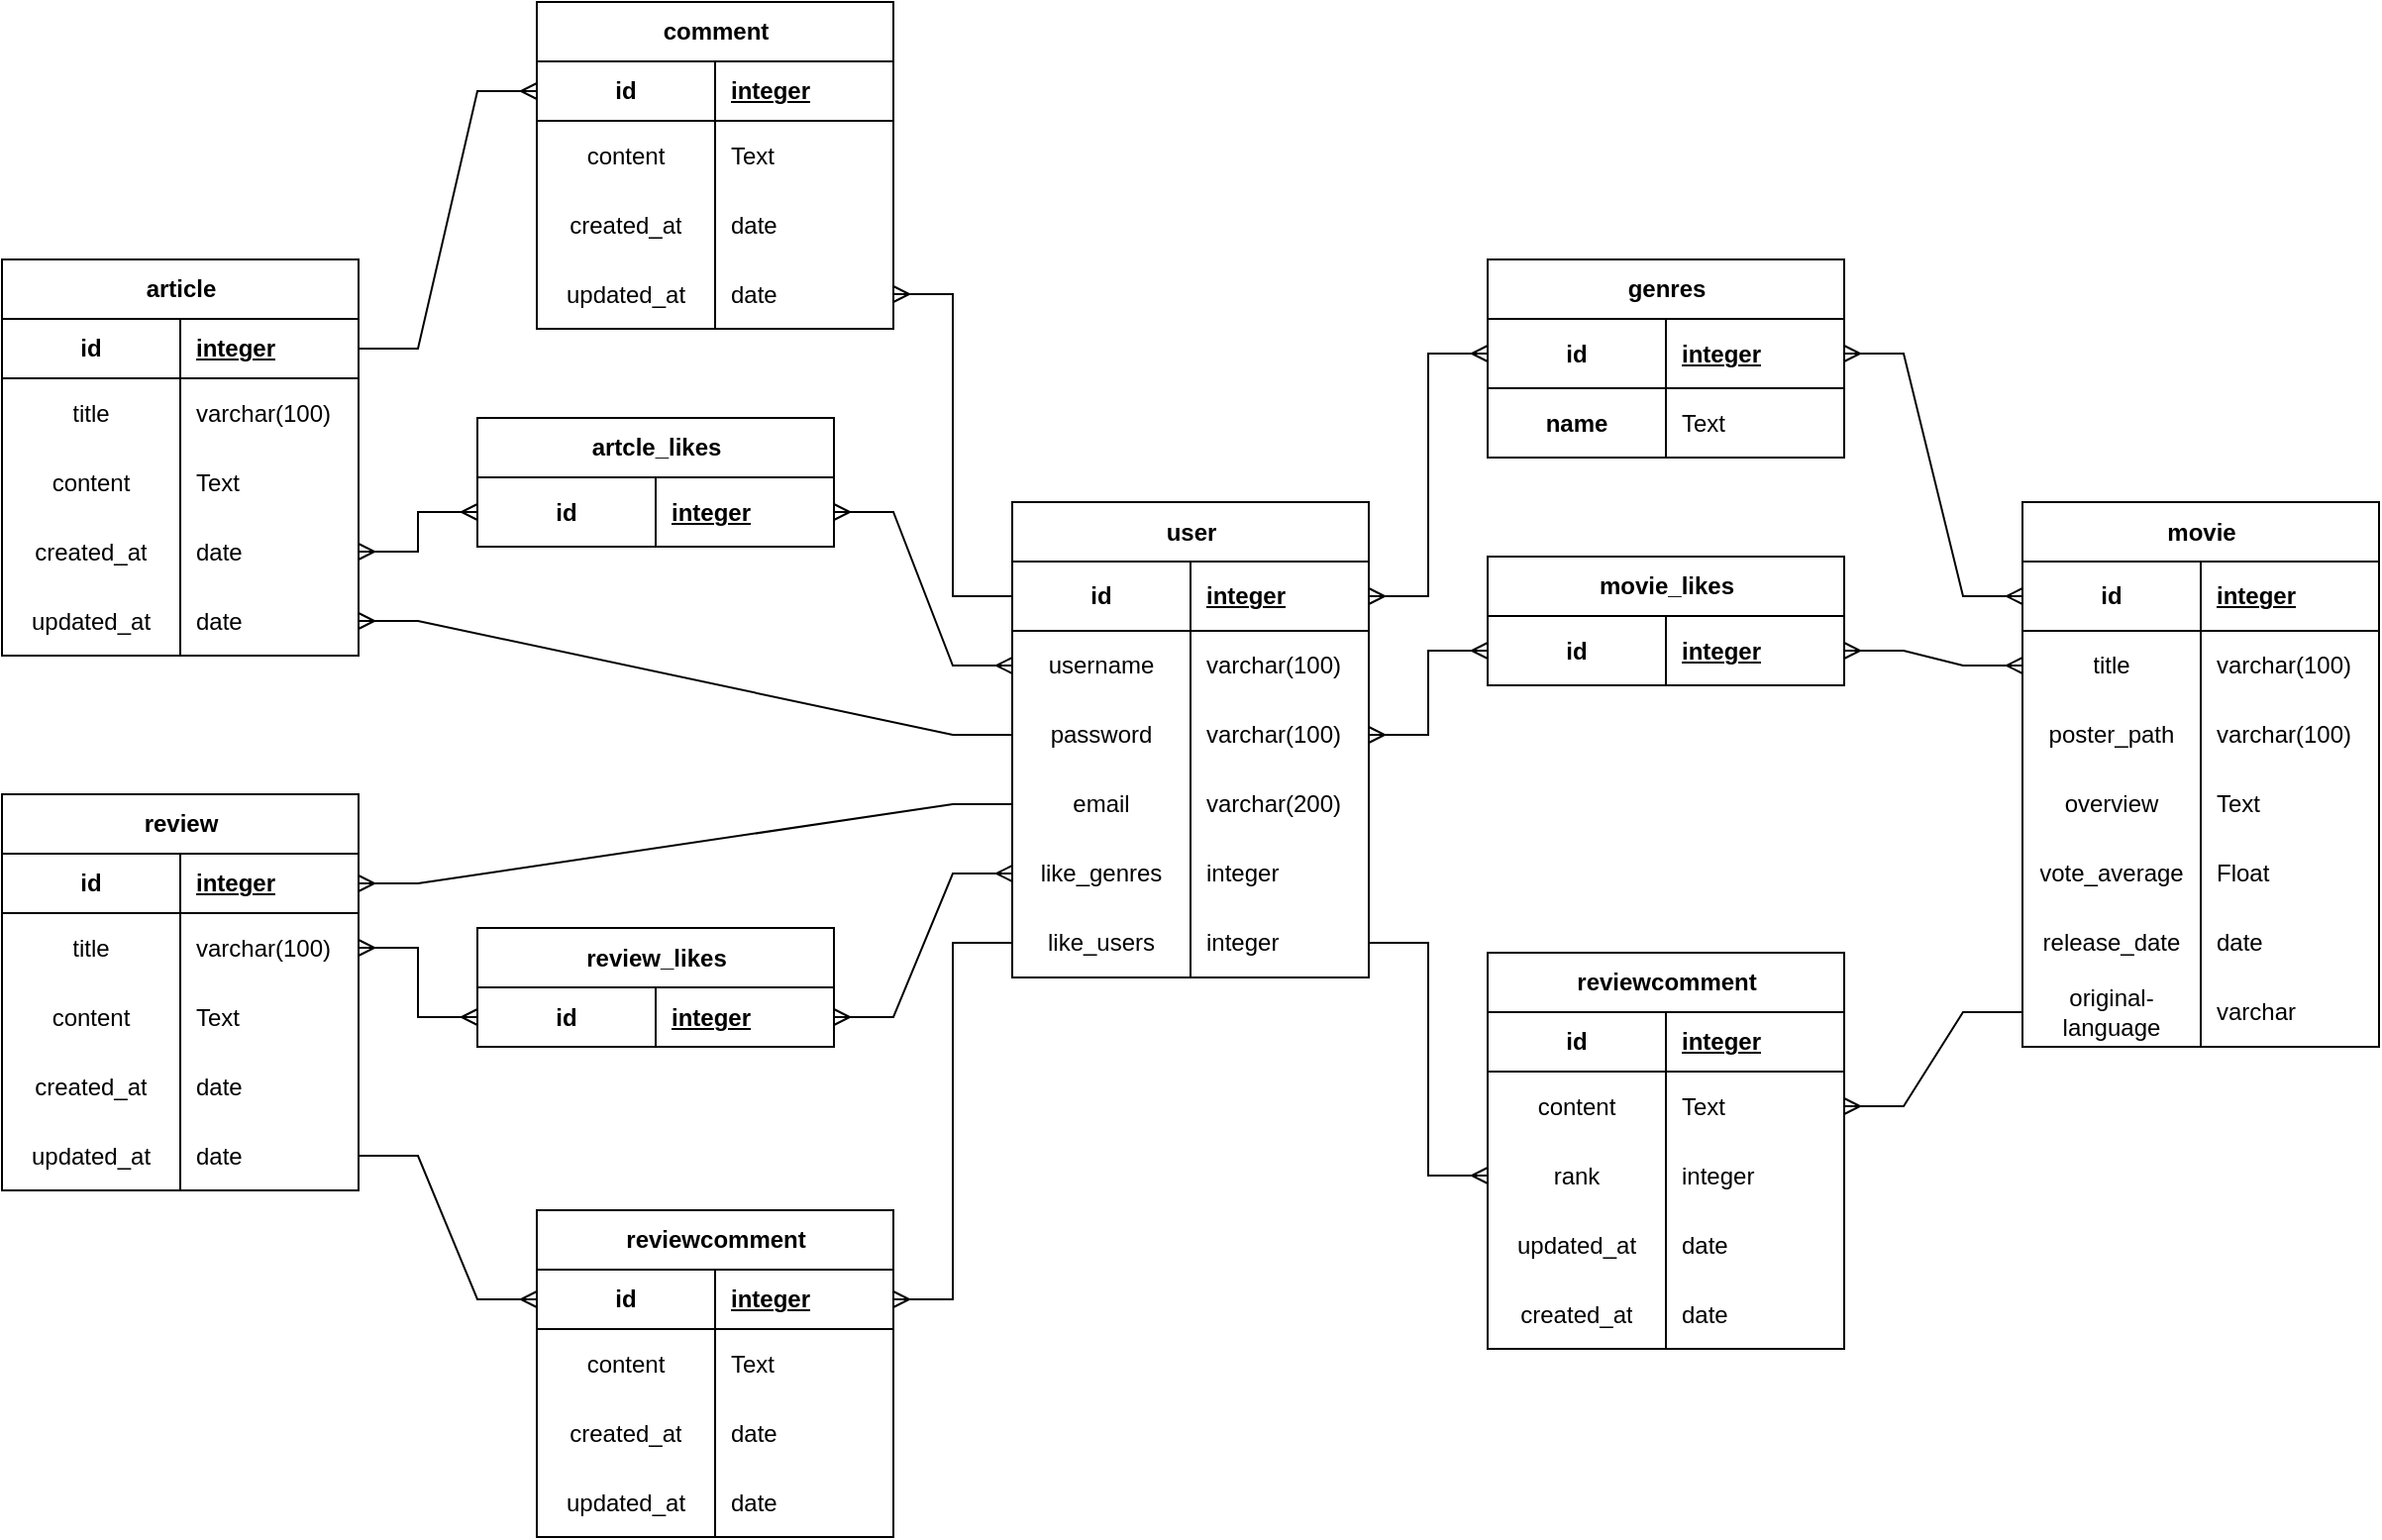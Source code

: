 <mxfile version="21.3.3" type="device">
  <diagram name="페이지-1" id="WFgH7Dkk45nsguFo5uQx">
    <mxGraphModel dx="1434" dy="739" grid="1" gridSize="10" guides="1" tooltips="1" connect="1" arrows="1" fold="1" page="1" pageScale="1" pageWidth="3300" pageHeight="4681" math="0" shadow="0">
      <root>
        <mxCell id="0" />
        <mxCell id="1" parent="0" />
        <mxCell id="_Dswzy-K1TitfVvwvD2--14" value="user" style="shape=table;startSize=30;container=1;collapsible=1;childLayout=tableLayout;fixedRows=1;rowLines=0;fontStyle=1;align=center;resizeLast=1;html=1;" parent="1" vertex="1">
          <mxGeometry x="640" y="332.5" width="180" height="240" as="geometry" />
        </mxCell>
        <mxCell id="_Dswzy-K1TitfVvwvD2--15" value="" style="shape=tableRow;horizontal=0;startSize=0;swimlaneHead=0;swimlaneBody=0;fillColor=none;collapsible=0;dropTarget=0;points=[[0,0.5],[1,0.5]];portConstraint=eastwest;top=0;left=0;right=0;bottom=1;" parent="_Dswzy-K1TitfVvwvD2--14" vertex="1">
          <mxGeometry y="30" width="180" height="35" as="geometry" />
        </mxCell>
        <mxCell id="_Dswzy-K1TitfVvwvD2--16" value="id" style="shape=partialRectangle;connectable=0;fillColor=none;top=0;left=0;bottom=0;right=0;fontStyle=1;overflow=hidden;whiteSpace=wrap;html=1;" parent="_Dswzy-K1TitfVvwvD2--15" vertex="1">
          <mxGeometry width="90" height="35" as="geometry">
            <mxRectangle width="90" height="35" as="alternateBounds" />
          </mxGeometry>
        </mxCell>
        <mxCell id="_Dswzy-K1TitfVvwvD2--17" value="integer" style="shape=partialRectangle;connectable=0;fillColor=none;top=0;left=0;bottom=0;right=0;align=left;spacingLeft=6;fontStyle=5;overflow=hidden;whiteSpace=wrap;html=1;" parent="_Dswzy-K1TitfVvwvD2--15" vertex="1">
          <mxGeometry x="90" width="90" height="35" as="geometry">
            <mxRectangle width="90" height="35" as="alternateBounds" />
          </mxGeometry>
        </mxCell>
        <mxCell id="_Dswzy-K1TitfVvwvD2--18" value="" style="shape=tableRow;horizontal=0;startSize=0;swimlaneHead=0;swimlaneBody=0;fillColor=none;collapsible=0;dropTarget=0;points=[[0,0.5],[1,0.5]];portConstraint=eastwest;top=0;left=0;right=0;bottom=0;" parent="_Dswzy-K1TitfVvwvD2--14" vertex="1">
          <mxGeometry y="65" width="180" height="35" as="geometry" />
        </mxCell>
        <mxCell id="_Dswzy-K1TitfVvwvD2--19" value="username" style="shape=partialRectangle;connectable=0;fillColor=none;top=0;left=0;bottom=0;right=0;editable=1;overflow=hidden;whiteSpace=wrap;html=1;" parent="_Dswzy-K1TitfVvwvD2--18" vertex="1">
          <mxGeometry width="90" height="35" as="geometry">
            <mxRectangle width="90" height="35" as="alternateBounds" />
          </mxGeometry>
        </mxCell>
        <mxCell id="_Dswzy-K1TitfVvwvD2--20" value="varchar(100)" style="shape=partialRectangle;connectable=0;fillColor=none;top=0;left=0;bottom=0;right=0;align=left;spacingLeft=6;overflow=hidden;whiteSpace=wrap;html=1;" parent="_Dswzy-K1TitfVvwvD2--18" vertex="1">
          <mxGeometry x="90" width="90" height="35" as="geometry">
            <mxRectangle width="90" height="35" as="alternateBounds" />
          </mxGeometry>
        </mxCell>
        <mxCell id="_Dswzy-K1TitfVvwvD2--21" value="" style="shape=tableRow;horizontal=0;startSize=0;swimlaneHead=0;swimlaneBody=0;fillColor=none;collapsible=0;dropTarget=0;points=[[0,0.5],[1,0.5]];portConstraint=eastwest;top=0;left=0;right=0;bottom=0;" parent="_Dswzy-K1TitfVvwvD2--14" vertex="1">
          <mxGeometry y="100" width="180" height="35" as="geometry" />
        </mxCell>
        <mxCell id="_Dswzy-K1TitfVvwvD2--22" value="password" style="shape=partialRectangle;connectable=0;fillColor=none;top=0;left=0;bottom=0;right=0;editable=1;overflow=hidden;whiteSpace=wrap;html=1;" parent="_Dswzy-K1TitfVvwvD2--21" vertex="1">
          <mxGeometry width="90" height="35" as="geometry">
            <mxRectangle width="90" height="35" as="alternateBounds" />
          </mxGeometry>
        </mxCell>
        <mxCell id="_Dswzy-K1TitfVvwvD2--23" value="varchar(100)" style="shape=partialRectangle;connectable=0;fillColor=none;top=0;left=0;bottom=0;right=0;align=left;spacingLeft=6;overflow=hidden;whiteSpace=wrap;html=1;" parent="_Dswzy-K1TitfVvwvD2--21" vertex="1">
          <mxGeometry x="90" width="90" height="35" as="geometry">
            <mxRectangle width="90" height="35" as="alternateBounds" />
          </mxGeometry>
        </mxCell>
        <mxCell id="_Dswzy-K1TitfVvwvD2--24" value="" style="shape=tableRow;horizontal=0;startSize=0;swimlaneHead=0;swimlaneBody=0;fillColor=none;collapsible=0;dropTarget=0;points=[[0,0.5],[1,0.5]];portConstraint=eastwest;top=0;left=0;right=0;bottom=0;" parent="_Dswzy-K1TitfVvwvD2--14" vertex="1">
          <mxGeometry y="135" width="180" height="35" as="geometry" />
        </mxCell>
        <mxCell id="_Dswzy-K1TitfVvwvD2--25" value="email" style="shape=partialRectangle;connectable=0;fillColor=none;top=0;left=0;bottom=0;right=0;editable=1;overflow=hidden;whiteSpace=wrap;html=1;" parent="_Dswzy-K1TitfVvwvD2--24" vertex="1">
          <mxGeometry width="90" height="35" as="geometry">
            <mxRectangle width="90" height="35" as="alternateBounds" />
          </mxGeometry>
        </mxCell>
        <mxCell id="_Dswzy-K1TitfVvwvD2--26" value="varchar(200)" style="shape=partialRectangle;connectable=0;fillColor=none;top=0;left=0;bottom=0;right=0;align=left;spacingLeft=6;overflow=hidden;whiteSpace=wrap;html=1;" parent="_Dswzy-K1TitfVvwvD2--24" vertex="1">
          <mxGeometry x="90" width="90" height="35" as="geometry">
            <mxRectangle width="90" height="35" as="alternateBounds" />
          </mxGeometry>
        </mxCell>
        <mxCell id="_Dswzy-K1TitfVvwvD2--31" value="" style="shape=tableRow;horizontal=0;startSize=0;swimlaneHead=0;swimlaneBody=0;fillColor=none;collapsible=0;dropTarget=0;points=[[0,0.5],[1,0.5]];portConstraint=eastwest;top=0;left=0;right=0;bottom=0;" parent="_Dswzy-K1TitfVvwvD2--14" vertex="1">
          <mxGeometry y="170" width="180" height="35" as="geometry" />
        </mxCell>
        <mxCell id="_Dswzy-K1TitfVvwvD2--32" value="like_genres" style="shape=partialRectangle;connectable=0;fillColor=none;top=0;left=0;bottom=0;right=0;editable=1;overflow=hidden;whiteSpace=wrap;html=1;" parent="_Dswzy-K1TitfVvwvD2--31" vertex="1">
          <mxGeometry width="90" height="35" as="geometry">
            <mxRectangle width="90" height="35" as="alternateBounds" />
          </mxGeometry>
        </mxCell>
        <mxCell id="_Dswzy-K1TitfVvwvD2--33" value="integer" style="shape=partialRectangle;connectable=0;fillColor=none;top=0;left=0;bottom=0;right=0;align=left;spacingLeft=6;overflow=hidden;whiteSpace=wrap;html=1;" parent="_Dswzy-K1TitfVvwvD2--31" vertex="1">
          <mxGeometry x="90" width="90" height="35" as="geometry">
            <mxRectangle width="90" height="35" as="alternateBounds" />
          </mxGeometry>
        </mxCell>
        <mxCell id="_Dswzy-K1TitfVvwvD2--168" value="" style="shape=tableRow;horizontal=0;startSize=0;swimlaneHead=0;swimlaneBody=0;fillColor=none;collapsible=0;dropTarget=0;points=[[0,0.5],[1,0.5]];portConstraint=eastwest;top=0;left=0;right=0;bottom=0;" parent="_Dswzy-K1TitfVvwvD2--14" vertex="1">
          <mxGeometry y="205" width="180" height="35" as="geometry" />
        </mxCell>
        <mxCell id="_Dswzy-K1TitfVvwvD2--169" value="like_users" style="shape=partialRectangle;connectable=0;fillColor=none;top=0;left=0;bottom=0;right=0;editable=1;overflow=hidden;whiteSpace=wrap;html=1;" parent="_Dswzy-K1TitfVvwvD2--168" vertex="1">
          <mxGeometry width="90" height="35" as="geometry">
            <mxRectangle width="90" height="35" as="alternateBounds" />
          </mxGeometry>
        </mxCell>
        <mxCell id="_Dswzy-K1TitfVvwvD2--170" value="integer" style="shape=partialRectangle;connectable=0;fillColor=none;top=0;left=0;bottom=0;right=0;align=left;spacingLeft=6;overflow=hidden;whiteSpace=wrap;html=1;" parent="_Dswzy-K1TitfVvwvD2--168" vertex="1">
          <mxGeometry x="90" width="90" height="35" as="geometry">
            <mxRectangle width="90" height="35" as="alternateBounds" />
          </mxGeometry>
        </mxCell>
        <mxCell id="_Dswzy-K1TitfVvwvD2--34" value="movie" style="shape=table;startSize=30;container=1;collapsible=1;childLayout=tableLayout;fixedRows=1;rowLines=0;fontStyle=1;align=center;resizeLast=1;html=1;" parent="1" vertex="1">
          <mxGeometry x="1150" y="332.5" width="180" height="275" as="geometry" />
        </mxCell>
        <mxCell id="_Dswzy-K1TitfVvwvD2--35" value="" style="shape=tableRow;horizontal=0;startSize=0;swimlaneHead=0;swimlaneBody=0;fillColor=none;collapsible=0;dropTarget=0;points=[[0,0.5],[1,0.5]];portConstraint=eastwest;top=0;left=0;right=0;bottom=1;" parent="_Dswzy-K1TitfVvwvD2--34" vertex="1">
          <mxGeometry y="30" width="180" height="35" as="geometry" />
        </mxCell>
        <mxCell id="_Dswzy-K1TitfVvwvD2--36" value="id" style="shape=partialRectangle;connectable=0;fillColor=none;top=0;left=0;bottom=0;right=0;fontStyle=1;overflow=hidden;whiteSpace=wrap;html=1;" parent="_Dswzy-K1TitfVvwvD2--35" vertex="1">
          <mxGeometry width="90" height="35" as="geometry">
            <mxRectangle width="90" height="35" as="alternateBounds" />
          </mxGeometry>
        </mxCell>
        <mxCell id="_Dswzy-K1TitfVvwvD2--37" value="integer" style="shape=partialRectangle;connectable=0;fillColor=none;top=0;left=0;bottom=0;right=0;align=left;spacingLeft=6;fontStyle=5;overflow=hidden;whiteSpace=wrap;html=1;" parent="_Dswzy-K1TitfVvwvD2--35" vertex="1">
          <mxGeometry x="90" width="90" height="35" as="geometry">
            <mxRectangle width="90" height="35" as="alternateBounds" />
          </mxGeometry>
        </mxCell>
        <mxCell id="_Dswzy-K1TitfVvwvD2--38" value="" style="shape=tableRow;horizontal=0;startSize=0;swimlaneHead=0;swimlaneBody=0;fillColor=none;collapsible=0;dropTarget=0;points=[[0,0.5],[1,0.5]];portConstraint=eastwest;top=0;left=0;right=0;bottom=0;" parent="_Dswzy-K1TitfVvwvD2--34" vertex="1">
          <mxGeometry y="65" width="180" height="35" as="geometry" />
        </mxCell>
        <mxCell id="_Dswzy-K1TitfVvwvD2--39" value="title" style="shape=partialRectangle;connectable=0;fillColor=none;top=0;left=0;bottom=0;right=0;editable=1;overflow=hidden;whiteSpace=wrap;html=1;" parent="_Dswzy-K1TitfVvwvD2--38" vertex="1">
          <mxGeometry width="90" height="35" as="geometry">
            <mxRectangle width="90" height="35" as="alternateBounds" />
          </mxGeometry>
        </mxCell>
        <mxCell id="_Dswzy-K1TitfVvwvD2--40" value="varchar(100)" style="shape=partialRectangle;connectable=0;fillColor=none;top=0;left=0;bottom=0;right=0;align=left;spacingLeft=6;overflow=hidden;whiteSpace=wrap;html=1;" parent="_Dswzy-K1TitfVvwvD2--38" vertex="1">
          <mxGeometry x="90" width="90" height="35" as="geometry">
            <mxRectangle width="90" height="35" as="alternateBounds" />
          </mxGeometry>
        </mxCell>
        <mxCell id="_Dswzy-K1TitfVvwvD2--41" value="" style="shape=tableRow;horizontal=0;startSize=0;swimlaneHead=0;swimlaneBody=0;fillColor=none;collapsible=0;dropTarget=0;points=[[0,0.5],[1,0.5]];portConstraint=eastwest;top=0;left=0;right=0;bottom=0;" parent="_Dswzy-K1TitfVvwvD2--34" vertex="1">
          <mxGeometry y="100" width="180" height="35" as="geometry" />
        </mxCell>
        <mxCell id="_Dswzy-K1TitfVvwvD2--42" value="poster_path" style="shape=partialRectangle;connectable=0;fillColor=none;top=0;left=0;bottom=0;right=0;editable=1;overflow=hidden;whiteSpace=wrap;html=1;" parent="_Dswzy-K1TitfVvwvD2--41" vertex="1">
          <mxGeometry width="90" height="35" as="geometry">
            <mxRectangle width="90" height="35" as="alternateBounds" />
          </mxGeometry>
        </mxCell>
        <mxCell id="_Dswzy-K1TitfVvwvD2--43" value="varchar(100)" style="shape=partialRectangle;connectable=0;fillColor=none;top=0;left=0;bottom=0;right=0;align=left;spacingLeft=6;overflow=hidden;whiteSpace=wrap;html=1;" parent="_Dswzy-K1TitfVvwvD2--41" vertex="1">
          <mxGeometry x="90" width="90" height="35" as="geometry">
            <mxRectangle width="90" height="35" as="alternateBounds" />
          </mxGeometry>
        </mxCell>
        <mxCell id="_Dswzy-K1TitfVvwvD2--44" value="" style="shape=tableRow;horizontal=0;startSize=0;swimlaneHead=0;swimlaneBody=0;fillColor=none;collapsible=0;dropTarget=0;points=[[0,0.5],[1,0.5]];portConstraint=eastwest;top=0;left=0;right=0;bottom=0;" parent="_Dswzy-K1TitfVvwvD2--34" vertex="1">
          <mxGeometry y="135" width="180" height="35" as="geometry" />
        </mxCell>
        <mxCell id="_Dswzy-K1TitfVvwvD2--45" value="overview" style="shape=partialRectangle;connectable=0;fillColor=none;top=0;left=0;bottom=0;right=0;editable=1;overflow=hidden;whiteSpace=wrap;html=1;" parent="_Dswzy-K1TitfVvwvD2--44" vertex="1">
          <mxGeometry width="90" height="35" as="geometry">
            <mxRectangle width="90" height="35" as="alternateBounds" />
          </mxGeometry>
        </mxCell>
        <mxCell id="_Dswzy-K1TitfVvwvD2--46" value="Text" style="shape=partialRectangle;connectable=0;fillColor=none;top=0;left=0;bottom=0;right=0;align=left;spacingLeft=6;overflow=hidden;whiteSpace=wrap;html=1;" parent="_Dswzy-K1TitfVvwvD2--44" vertex="1">
          <mxGeometry x="90" width="90" height="35" as="geometry">
            <mxRectangle width="90" height="35" as="alternateBounds" />
          </mxGeometry>
        </mxCell>
        <mxCell id="_Dswzy-K1TitfVvwvD2--47" value="" style="shape=tableRow;horizontal=0;startSize=0;swimlaneHead=0;swimlaneBody=0;fillColor=none;collapsible=0;dropTarget=0;points=[[0,0.5],[1,0.5]];portConstraint=eastwest;top=0;left=0;right=0;bottom=0;" parent="_Dswzy-K1TitfVvwvD2--34" vertex="1">
          <mxGeometry y="170" width="180" height="35" as="geometry" />
        </mxCell>
        <mxCell id="_Dswzy-K1TitfVvwvD2--48" value="vote_average" style="shape=partialRectangle;connectable=0;fillColor=none;top=0;left=0;bottom=0;right=0;editable=1;overflow=hidden;whiteSpace=wrap;html=1;" parent="_Dswzy-K1TitfVvwvD2--47" vertex="1">
          <mxGeometry width="90" height="35" as="geometry">
            <mxRectangle width="90" height="35" as="alternateBounds" />
          </mxGeometry>
        </mxCell>
        <mxCell id="_Dswzy-K1TitfVvwvD2--49" value="Float" style="shape=partialRectangle;connectable=0;fillColor=none;top=0;left=0;bottom=0;right=0;align=left;spacingLeft=6;overflow=hidden;whiteSpace=wrap;html=1;" parent="_Dswzy-K1TitfVvwvD2--47" vertex="1">
          <mxGeometry x="90" width="90" height="35" as="geometry">
            <mxRectangle width="90" height="35" as="alternateBounds" />
          </mxGeometry>
        </mxCell>
        <mxCell id="_Dswzy-K1TitfVvwvD2--50" value="" style="shape=tableRow;horizontal=0;startSize=0;swimlaneHead=0;swimlaneBody=0;fillColor=none;collapsible=0;dropTarget=0;points=[[0,0.5],[1,0.5]];portConstraint=eastwest;top=0;left=0;right=0;bottom=0;" parent="_Dswzy-K1TitfVvwvD2--34" vertex="1">
          <mxGeometry y="205" width="180" height="35" as="geometry" />
        </mxCell>
        <mxCell id="_Dswzy-K1TitfVvwvD2--51" value="release_date" style="shape=partialRectangle;connectable=0;fillColor=none;top=0;left=0;bottom=0;right=0;editable=1;overflow=hidden;whiteSpace=wrap;html=1;" parent="_Dswzy-K1TitfVvwvD2--50" vertex="1">
          <mxGeometry width="90" height="35" as="geometry">
            <mxRectangle width="90" height="35" as="alternateBounds" />
          </mxGeometry>
        </mxCell>
        <mxCell id="_Dswzy-K1TitfVvwvD2--52" value="date" style="shape=partialRectangle;connectable=0;fillColor=none;top=0;left=0;bottom=0;right=0;align=left;spacingLeft=6;overflow=hidden;whiteSpace=wrap;html=1;" parent="_Dswzy-K1TitfVvwvD2--50" vertex="1">
          <mxGeometry x="90" width="90" height="35" as="geometry">
            <mxRectangle width="90" height="35" as="alternateBounds" />
          </mxGeometry>
        </mxCell>
        <mxCell id="_Dswzy-K1TitfVvwvD2--53" value="" style="shape=tableRow;horizontal=0;startSize=0;swimlaneHead=0;swimlaneBody=0;fillColor=none;collapsible=0;dropTarget=0;points=[[0,0.5],[1,0.5]];portConstraint=eastwest;top=0;left=0;right=0;bottom=0;" parent="_Dswzy-K1TitfVvwvD2--34" vertex="1">
          <mxGeometry y="240" width="180" height="35" as="geometry" />
        </mxCell>
        <mxCell id="_Dswzy-K1TitfVvwvD2--54" value="original-&lt;br&gt;language" style="shape=partialRectangle;connectable=0;fillColor=none;top=0;left=0;bottom=0;right=0;editable=1;overflow=hidden;whiteSpace=wrap;html=1;" parent="_Dswzy-K1TitfVvwvD2--53" vertex="1">
          <mxGeometry width="90" height="35" as="geometry">
            <mxRectangle width="90" height="35" as="alternateBounds" />
          </mxGeometry>
        </mxCell>
        <mxCell id="_Dswzy-K1TitfVvwvD2--55" value="varchar" style="shape=partialRectangle;connectable=0;fillColor=none;top=0;left=0;bottom=0;right=0;align=left;spacingLeft=6;overflow=hidden;whiteSpace=wrap;html=1;spacingTop=0;spacing=2;verticalAlign=middle;" parent="_Dswzy-K1TitfVvwvD2--53" vertex="1">
          <mxGeometry x="90" width="90" height="35" as="geometry">
            <mxRectangle width="90" height="35" as="alternateBounds" />
          </mxGeometry>
        </mxCell>
        <mxCell id="_Dswzy-K1TitfVvwvD2--66" value="movie_likes&lt;br&gt;" style="shape=table;startSize=30;container=1;collapsible=1;childLayout=tableLayout;fixedRows=1;rowLines=0;fontStyle=1;align=center;resizeLast=1;html=1;" parent="1" vertex="1">
          <mxGeometry x="880" y="360" width="180" height="65" as="geometry" />
        </mxCell>
        <mxCell id="_Dswzy-K1TitfVvwvD2--67" value="" style="shape=tableRow;horizontal=0;startSize=0;swimlaneHead=0;swimlaneBody=0;fillColor=none;collapsible=0;dropTarget=0;points=[[0,0.5],[1,0.5]];portConstraint=eastwest;top=0;left=0;right=0;bottom=1;" parent="_Dswzy-K1TitfVvwvD2--66" vertex="1">
          <mxGeometry y="30" width="180" height="35" as="geometry" />
        </mxCell>
        <mxCell id="_Dswzy-K1TitfVvwvD2--68" value="id" style="shape=partialRectangle;connectable=0;fillColor=none;top=0;left=0;bottom=0;right=0;fontStyle=1;overflow=hidden;whiteSpace=wrap;html=1;" parent="_Dswzy-K1TitfVvwvD2--67" vertex="1">
          <mxGeometry width="90" height="35" as="geometry">
            <mxRectangle width="90" height="35" as="alternateBounds" />
          </mxGeometry>
        </mxCell>
        <mxCell id="_Dswzy-K1TitfVvwvD2--69" value="integer" style="shape=partialRectangle;connectable=0;fillColor=none;top=0;left=0;bottom=0;right=0;align=left;spacingLeft=6;fontStyle=5;overflow=hidden;whiteSpace=wrap;html=1;" parent="_Dswzy-K1TitfVvwvD2--67" vertex="1">
          <mxGeometry x="90" width="90" height="35" as="geometry">
            <mxRectangle width="90" height="35" as="alternateBounds" />
          </mxGeometry>
        </mxCell>
        <mxCell id="_Dswzy-K1TitfVvwvD2--88" value="review" style="shape=table;startSize=30;container=1;collapsible=1;childLayout=tableLayout;fixedRows=1;rowLines=0;fontStyle=1;align=center;resizeLast=1;html=1;" parent="1" vertex="1">
          <mxGeometry x="130" y="480" width="180" height="200" as="geometry" />
        </mxCell>
        <mxCell id="_Dswzy-K1TitfVvwvD2--89" value="" style="shape=tableRow;horizontal=0;startSize=0;swimlaneHead=0;swimlaneBody=0;fillColor=none;collapsible=0;dropTarget=0;points=[[0,0.5],[1,0.5]];portConstraint=eastwest;top=0;left=0;right=0;bottom=1;" parent="_Dswzy-K1TitfVvwvD2--88" vertex="1">
          <mxGeometry y="30" width="180" height="30" as="geometry" />
        </mxCell>
        <mxCell id="_Dswzy-K1TitfVvwvD2--90" value="id" style="shape=partialRectangle;connectable=0;fillColor=none;top=0;left=0;bottom=0;right=0;fontStyle=1;overflow=hidden;whiteSpace=wrap;html=1;" parent="_Dswzy-K1TitfVvwvD2--89" vertex="1">
          <mxGeometry width="90" height="30" as="geometry">
            <mxRectangle width="90" height="30" as="alternateBounds" />
          </mxGeometry>
        </mxCell>
        <mxCell id="_Dswzy-K1TitfVvwvD2--91" value="integer" style="shape=partialRectangle;connectable=0;fillColor=none;top=0;left=0;bottom=0;right=0;align=left;spacingLeft=6;fontStyle=5;overflow=hidden;whiteSpace=wrap;html=1;" parent="_Dswzy-K1TitfVvwvD2--89" vertex="1">
          <mxGeometry x="90" width="90" height="30" as="geometry">
            <mxRectangle width="90" height="30" as="alternateBounds" />
          </mxGeometry>
        </mxCell>
        <mxCell id="_Dswzy-K1TitfVvwvD2--92" value="" style="shape=tableRow;horizontal=0;startSize=0;swimlaneHead=0;swimlaneBody=0;fillColor=none;collapsible=0;dropTarget=0;points=[[0,0.5],[1,0.5]];portConstraint=eastwest;top=0;left=0;right=0;bottom=0;" parent="_Dswzy-K1TitfVvwvD2--88" vertex="1">
          <mxGeometry y="60" width="180" height="35" as="geometry" />
        </mxCell>
        <mxCell id="_Dswzy-K1TitfVvwvD2--93" value="title" style="shape=partialRectangle;connectable=0;fillColor=none;top=0;left=0;bottom=0;right=0;editable=1;overflow=hidden;whiteSpace=wrap;html=1;" parent="_Dswzy-K1TitfVvwvD2--92" vertex="1">
          <mxGeometry width="90" height="35" as="geometry">
            <mxRectangle width="90" height="35" as="alternateBounds" />
          </mxGeometry>
        </mxCell>
        <mxCell id="_Dswzy-K1TitfVvwvD2--94" value="varchar(100)" style="shape=partialRectangle;connectable=0;fillColor=none;top=0;left=0;bottom=0;right=0;align=left;spacingLeft=6;overflow=hidden;whiteSpace=wrap;html=1;" parent="_Dswzy-K1TitfVvwvD2--92" vertex="1">
          <mxGeometry x="90" width="90" height="35" as="geometry">
            <mxRectangle width="90" height="35" as="alternateBounds" />
          </mxGeometry>
        </mxCell>
        <mxCell id="_Dswzy-K1TitfVvwvD2--95" value="" style="shape=tableRow;horizontal=0;startSize=0;swimlaneHead=0;swimlaneBody=0;fillColor=none;collapsible=0;dropTarget=0;points=[[0,0.5],[1,0.5]];portConstraint=eastwest;top=0;left=0;right=0;bottom=0;" parent="_Dswzy-K1TitfVvwvD2--88" vertex="1">
          <mxGeometry y="95" width="180" height="35" as="geometry" />
        </mxCell>
        <mxCell id="_Dswzy-K1TitfVvwvD2--96" value="content" style="shape=partialRectangle;connectable=0;fillColor=none;top=0;left=0;bottom=0;right=0;editable=1;overflow=hidden;whiteSpace=wrap;html=1;" parent="_Dswzy-K1TitfVvwvD2--95" vertex="1">
          <mxGeometry width="90" height="35" as="geometry">
            <mxRectangle width="90" height="35" as="alternateBounds" />
          </mxGeometry>
        </mxCell>
        <mxCell id="_Dswzy-K1TitfVvwvD2--97" value="Text" style="shape=partialRectangle;connectable=0;fillColor=none;top=0;left=0;bottom=0;right=0;align=left;spacingLeft=6;overflow=hidden;whiteSpace=wrap;html=1;" parent="_Dswzy-K1TitfVvwvD2--95" vertex="1">
          <mxGeometry x="90" width="90" height="35" as="geometry">
            <mxRectangle width="90" height="35" as="alternateBounds" />
          </mxGeometry>
        </mxCell>
        <mxCell id="_Dswzy-K1TitfVvwvD2--98" value="" style="shape=tableRow;horizontal=0;startSize=0;swimlaneHead=0;swimlaneBody=0;fillColor=none;collapsible=0;dropTarget=0;points=[[0,0.5],[1,0.5]];portConstraint=eastwest;top=0;left=0;right=0;bottom=0;" parent="_Dswzy-K1TitfVvwvD2--88" vertex="1">
          <mxGeometry y="130" width="180" height="35" as="geometry" />
        </mxCell>
        <mxCell id="_Dswzy-K1TitfVvwvD2--99" value="created_at" style="shape=partialRectangle;connectable=0;fillColor=none;top=0;left=0;bottom=0;right=0;editable=1;overflow=hidden;whiteSpace=wrap;html=1;" parent="_Dswzy-K1TitfVvwvD2--98" vertex="1">
          <mxGeometry width="90" height="35" as="geometry">
            <mxRectangle width="90" height="35" as="alternateBounds" />
          </mxGeometry>
        </mxCell>
        <mxCell id="_Dswzy-K1TitfVvwvD2--100" value="date" style="shape=partialRectangle;connectable=0;fillColor=none;top=0;left=0;bottom=0;right=0;align=left;spacingLeft=6;overflow=hidden;whiteSpace=wrap;html=1;" parent="_Dswzy-K1TitfVvwvD2--98" vertex="1">
          <mxGeometry x="90" width="90" height="35" as="geometry">
            <mxRectangle width="90" height="35" as="alternateBounds" />
          </mxGeometry>
        </mxCell>
        <mxCell id="_Dswzy-K1TitfVvwvD2--101" value="" style="shape=tableRow;horizontal=0;startSize=0;swimlaneHead=0;swimlaneBody=0;fillColor=none;collapsible=0;dropTarget=0;points=[[0,0.5],[1,0.5]];portConstraint=eastwest;top=0;left=0;right=0;bottom=0;" parent="_Dswzy-K1TitfVvwvD2--88" vertex="1">
          <mxGeometry y="165" width="180" height="35" as="geometry" />
        </mxCell>
        <mxCell id="_Dswzy-K1TitfVvwvD2--102" value="updated_at" style="shape=partialRectangle;connectable=0;fillColor=none;top=0;left=0;bottom=0;right=0;editable=1;overflow=hidden;whiteSpace=wrap;html=1;" parent="_Dswzy-K1TitfVvwvD2--101" vertex="1">
          <mxGeometry width="90" height="35" as="geometry">
            <mxRectangle width="90" height="35" as="alternateBounds" />
          </mxGeometry>
        </mxCell>
        <mxCell id="_Dswzy-K1TitfVvwvD2--103" value="date" style="shape=partialRectangle;connectable=0;fillColor=none;top=0;left=0;bottom=0;right=0;align=left;spacingLeft=6;overflow=hidden;whiteSpace=wrap;html=1;" parent="_Dswzy-K1TitfVvwvD2--101" vertex="1">
          <mxGeometry x="90" width="90" height="35" as="geometry">
            <mxRectangle width="90" height="35" as="alternateBounds" />
          </mxGeometry>
        </mxCell>
        <mxCell id="_Dswzy-K1TitfVvwvD2--104" value="article" style="shape=table;startSize=30;container=1;collapsible=1;childLayout=tableLayout;fixedRows=1;rowLines=0;fontStyle=1;align=center;resizeLast=1;html=1;" parent="1" vertex="1">
          <mxGeometry x="130" y="210" width="180" height="200" as="geometry" />
        </mxCell>
        <mxCell id="_Dswzy-K1TitfVvwvD2--105" value="" style="shape=tableRow;horizontal=0;startSize=0;swimlaneHead=0;swimlaneBody=0;fillColor=none;collapsible=0;dropTarget=0;points=[[0,0.5],[1,0.5]];portConstraint=eastwest;top=0;left=0;right=0;bottom=1;" parent="_Dswzy-K1TitfVvwvD2--104" vertex="1">
          <mxGeometry y="30" width="180" height="30" as="geometry" />
        </mxCell>
        <mxCell id="_Dswzy-K1TitfVvwvD2--106" value="id" style="shape=partialRectangle;connectable=0;fillColor=none;top=0;left=0;bottom=0;right=0;fontStyle=1;overflow=hidden;whiteSpace=wrap;html=1;" parent="_Dswzy-K1TitfVvwvD2--105" vertex="1">
          <mxGeometry width="90" height="30" as="geometry">
            <mxRectangle width="90" height="30" as="alternateBounds" />
          </mxGeometry>
        </mxCell>
        <mxCell id="_Dswzy-K1TitfVvwvD2--107" value="integer" style="shape=partialRectangle;connectable=0;fillColor=none;top=0;left=0;bottom=0;right=0;align=left;spacingLeft=6;fontStyle=5;overflow=hidden;whiteSpace=wrap;html=1;" parent="_Dswzy-K1TitfVvwvD2--105" vertex="1">
          <mxGeometry x="90" width="90" height="30" as="geometry">
            <mxRectangle width="90" height="30" as="alternateBounds" />
          </mxGeometry>
        </mxCell>
        <mxCell id="_Dswzy-K1TitfVvwvD2--108" value="" style="shape=tableRow;horizontal=0;startSize=0;swimlaneHead=0;swimlaneBody=0;fillColor=none;collapsible=0;dropTarget=0;points=[[0,0.5],[1,0.5]];portConstraint=eastwest;top=0;left=0;right=0;bottom=0;" parent="_Dswzy-K1TitfVvwvD2--104" vertex="1">
          <mxGeometry y="60" width="180" height="35" as="geometry" />
        </mxCell>
        <mxCell id="_Dswzy-K1TitfVvwvD2--109" value="title" style="shape=partialRectangle;connectable=0;fillColor=none;top=0;left=0;bottom=0;right=0;editable=1;overflow=hidden;whiteSpace=wrap;html=1;" parent="_Dswzy-K1TitfVvwvD2--108" vertex="1">
          <mxGeometry width="90" height="35" as="geometry">
            <mxRectangle width="90" height="35" as="alternateBounds" />
          </mxGeometry>
        </mxCell>
        <mxCell id="_Dswzy-K1TitfVvwvD2--110" value="varchar(100)" style="shape=partialRectangle;connectable=0;fillColor=none;top=0;left=0;bottom=0;right=0;align=left;spacingLeft=6;overflow=hidden;whiteSpace=wrap;html=1;" parent="_Dswzy-K1TitfVvwvD2--108" vertex="1">
          <mxGeometry x="90" width="90" height="35" as="geometry">
            <mxRectangle width="90" height="35" as="alternateBounds" />
          </mxGeometry>
        </mxCell>
        <mxCell id="_Dswzy-K1TitfVvwvD2--111" value="" style="shape=tableRow;horizontal=0;startSize=0;swimlaneHead=0;swimlaneBody=0;fillColor=none;collapsible=0;dropTarget=0;points=[[0,0.5],[1,0.5]];portConstraint=eastwest;top=0;left=0;right=0;bottom=0;" parent="_Dswzy-K1TitfVvwvD2--104" vertex="1">
          <mxGeometry y="95" width="180" height="35" as="geometry" />
        </mxCell>
        <mxCell id="_Dswzy-K1TitfVvwvD2--112" value="content" style="shape=partialRectangle;connectable=0;fillColor=none;top=0;left=0;bottom=0;right=0;editable=1;overflow=hidden;whiteSpace=wrap;html=1;" parent="_Dswzy-K1TitfVvwvD2--111" vertex="1">
          <mxGeometry width="90" height="35" as="geometry">
            <mxRectangle width="90" height="35" as="alternateBounds" />
          </mxGeometry>
        </mxCell>
        <mxCell id="_Dswzy-K1TitfVvwvD2--113" value="Text" style="shape=partialRectangle;connectable=0;fillColor=none;top=0;left=0;bottom=0;right=0;align=left;spacingLeft=6;overflow=hidden;whiteSpace=wrap;html=1;" parent="_Dswzy-K1TitfVvwvD2--111" vertex="1">
          <mxGeometry x="90" width="90" height="35" as="geometry">
            <mxRectangle width="90" height="35" as="alternateBounds" />
          </mxGeometry>
        </mxCell>
        <mxCell id="_Dswzy-K1TitfVvwvD2--114" value="" style="shape=tableRow;horizontal=0;startSize=0;swimlaneHead=0;swimlaneBody=0;fillColor=none;collapsible=0;dropTarget=0;points=[[0,0.5],[1,0.5]];portConstraint=eastwest;top=0;left=0;right=0;bottom=0;" parent="_Dswzy-K1TitfVvwvD2--104" vertex="1">
          <mxGeometry y="130" width="180" height="35" as="geometry" />
        </mxCell>
        <mxCell id="_Dswzy-K1TitfVvwvD2--115" value="created_at" style="shape=partialRectangle;connectable=0;fillColor=none;top=0;left=0;bottom=0;right=0;editable=1;overflow=hidden;whiteSpace=wrap;html=1;" parent="_Dswzy-K1TitfVvwvD2--114" vertex="1">
          <mxGeometry width="90" height="35" as="geometry">
            <mxRectangle width="90" height="35" as="alternateBounds" />
          </mxGeometry>
        </mxCell>
        <mxCell id="_Dswzy-K1TitfVvwvD2--116" value="date" style="shape=partialRectangle;connectable=0;fillColor=none;top=0;left=0;bottom=0;right=0;align=left;spacingLeft=6;overflow=hidden;whiteSpace=wrap;html=1;" parent="_Dswzy-K1TitfVvwvD2--114" vertex="1">
          <mxGeometry x="90" width="90" height="35" as="geometry">
            <mxRectangle width="90" height="35" as="alternateBounds" />
          </mxGeometry>
        </mxCell>
        <mxCell id="_Dswzy-K1TitfVvwvD2--117" value="" style="shape=tableRow;horizontal=0;startSize=0;swimlaneHead=0;swimlaneBody=0;fillColor=none;collapsible=0;dropTarget=0;points=[[0,0.5],[1,0.5]];portConstraint=eastwest;top=0;left=0;right=0;bottom=0;" parent="_Dswzy-K1TitfVvwvD2--104" vertex="1">
          <mxGeometry y="165" width="180" height="35" as="geometry" />
        </mxCell>
        <mxCell id="_Dswzy-K1TitfVvwvD2--118" value="updated_at" style="shape=partialRectangle;connectable=0;fillColor=none;top=0;left=0;bottom=0;right=0;editable=1;overflow=hidden;whiteSpace=wrap;html=1;" parent="_Dswzy-K1TitfVvwvD2--117" vertex="1">
          <mxGeometry width="90" height="35" as="geometry">
            <mxRectangle width="90" height="35" as="alternateBounds" />
          </mxGeometry>
        </mxCell>
        <mxCell id="_Dswzy-K1TitfVvwvD2--119" value="date" style="shape=partialRectangle;connectable=0;fillColor=none;top=0;left=0;bottom=0;right=0;align=left;spacingLeft=6;overflow=hidden;whiteSpace=wrap;html=1;" parent="_Dswzy-K1TitfVvwvD2--117" vertex="1">
          <mxGeometry x="90" width="90" height="35" as="geometry">
            <mxRectangle width="90" height="35" as="alternateBounds" />
          </mxGeometry>
        </mxCell>
        <mxCell id="_Dswzy-K1TitfVvwvD2--136" value="reviewcomment" style="shape=table;startSize=30;container=1;collapsible=1;childLayout=tableLayout;fixedRows=1;rowLines=0;fontStyle=1;align=center;resizeLast=1;html=1;" parent="1" vertex="1">
          <mxGeometry x="400" y="690" width="180" height="165" as="geometry" />
        </mxCell>
        <mxCell id="_Dswzy-K1TitfVvwvD2--137" value="" style="shape=tableRow;horizontal=0;startSize=0;swimlaneHead=0;swimlaneBody=0;fillColor=none;collapsible=0;dropTarget=0;points=[[0,0.5],[1,0.5]];portConstraint=eastwest;top=0;left=0;right=0;bottom=1;" parent="_Dswzy-K1TitfVvwvD2--136" vertex="1">
          <mxGeometry y="30" width="180" height="30" as="geometry" />
        </mxCell>
        <mxCell id="_Dswzy-K1TitfVvwvD2--138" value="id" style="shape=partialRectangle;connectable=0;fillColor=none;top=0;left=0;bottom=0;right=0;fontStyle=1;overflow=hidden;whiteSpace=wrap;html=1;" parent="_Dswzy-K1TitfVvwvD2--137" vertex="1">
          <mxGeometry width="90" height="30" as="geometry">
            <mxRectangle width="90" height="30" as="alternateBounds" />
          </mxGeometry>
        </mxCell>
        <mxCell id="_Dswzy-K1TitfVvwvD2--139" value="integer" style="shape=partialRectangle;connectable=0;fillColor=none;top=0;left=0;bottom=0;right=0;align=left;spacingLeft=6;fontStyle=5;overflow=hidden;whiteSpace=wrap;html=1;" parent="_Dswzy-K1TitfVvwvD2--137" vertex="1">
          <mxGeometry x="90" width="90" height="30" as="geometry">
            <mxRectangle width="90" height="30" as="alternateBounds" />
          </mxGeometry>
        </mxCell>
        <mxCell id="_Dswzy-K1TitfVvwvD2--140" value="" style="shape=tableRow;horizontal=0;startSize=0;swimlaneHead=0;swimlaneBody=0;fillColor=none;collapsible=0;dropTarget=0;points=[[0,0.5],[1,0.5]];portConstraint=eastwest;top=0;left=0;right=0;bottom=0;" parent="_Dswzy-K1TitfVvwvD2--136" vertex="1">
          <mxGeometry y="60" width="180" height="35" as="geometry" />
        </mxCell>
        <mxCell id="_Dswzy-K1TitfVvwvD2--141" value="content" style="shape=partialRectangle;connectable=0;fillColor=none;top=0;left=0;bottom=0;right=0;editable=1;overflow=hidden;whiteSpace=wrap;html=1;" parent="_Dswzy-K1TitfVvwvD2--140" vertex="1">
          <mxGeometry width="90" height="35" as="geometry">
            <mxRectangle width="90" height="35" as="alternateBounds" />
          </mxGeometry>
        </mxCell>
        <mxCell id="_Dswzy-K1TitfVvwvD2--142" value="Text" style="shape=partialRectangle;connectable=0;fillColor=none;top=0;left=0;bottom=0;right=0;align=left;spacingLeft=6;overflow=hidden;whiteSpace=wrap;html=1;" parent="_Dswzy-K1TitfVvwvD2--140" vertex="1">
          <mxGeometry x="90" width="90" height="35" as="geometry">
            <mxRectangle width="90" height="35" as="alternateBounds" />
          </mxGeometry>
        </mxCell>
        <mxCell id="_Dswzy-K1TitfVvwvD2--143" value="" style="shape=tableRow;horizontal=0;startSize=0;swimlaneHead=0;swimlaneBody=0;fillColor=none;collapsible=0;dropTarget=0;points=[[0,0.5],[1,0.5]];portConstraint=eastwest;top=0;left=0;right=0;bottom=0;" parent="_Dswzy-K1TitfVvwvD2--136" vertex="1">
          <mxGeometry y="95" width="180" height="35" as="geometry" />
        </mxCell>
        <mxCell id="_Dswzy-K1TitfVvwvD2--144" value="created_at&lt;br&gt;" style="shape=partialRectangle;connectable=0;fillColor=none;top=0;left=0;bottom=0;right=0;editable=1;overflow=hidden;whiteSpace=wrap;html=1;" parent="_Dswzy-K1TitfVvwvD2--143" vertex="1">
          <mxGeometry width="90" height="35" as="geometry">
            <mxRectangle width="90" height="35" as="alternateBounds" />
          </mxGeometry>
        </mxCell>
        <mxCell id="_Dswzy-K1TitfVvwvD2--145" value="date" style="shape=partialRectangle;connectable=0;fillColor=none;top=0;left=0;bottom=0;right=0;align=left;spacingLeft=6;overflow=hidden;whiteSpace=wrap;html=1;" parent="_Dswzy-K1TitfVvwvD2--143" vertex="1">
          <mxGeometry x="90" width="90" height="35" as="geometry">
            <mxRectangle width="90" height="35" as="alternateBounds" />
          </mxGeometry>
        </mxCell>
        <mxCell id="_Dswzy-K1TitfVvwvD2--146" value="" style="shape=tableRow;horizontal=0;startSize=0;swimlaneHead=0;swimlaneBody=0;fillColor=none;collapsible=0;dropTarget=0;points=[[0,0.5],[1,0.5]];portConstraint=eastwest;top=0;left=0;right=0;bottom=0;" parent="_Dswzy-K1TitfVvwvD2--136" vertex="1">
          <mxGeometry y="130" width="180" height="35" as="geometry" />
        </mxCell>
        <mxCell id="_Dswzy-K1TitfVvwvD2--147" value="updated_at" style="shape=partialRectangle;connectable=0;fillColor=none;top=0;left=0;bottom=0;right=0;editable=1;overflow=hidden;whiteSpace=wrap;html=1;" parent="_Dswzy-K1TitfVvwvD2--146" vertex="1">
          <mxGeometry width="90" height="35" as="geometry">
            <mxRectangle width="90" height="35" as="alternateBounds" />
          </mxGeometry>
        </mxCell>
        <mxCell id="_Dswzy-K1TitfVvwvD2--148" value="date" style="shape=partialRectangle;connectable=0;fillColor=none;top=0;left=0;bottom=0;right=0;align=left;spacingLeft=6;overflow=hidden;whiteSpace=wrap;html=1;" parent="_Dswzy-K1TitfVvwvD2--146" vertex="1">
          <mxGeometry x="90" width="90" height="35" as="geometry">
            <mxRectangle width="90" height="35" as="alternateBounds" />
          </mxGeometry>
        </mxCell>
        <mxCell id="_Dswzy-K1TitfVvwvD2--172" value="artcle_likes" style="shape=table;startSize=30;container=1;collapsible=1;childLayout=tableLayout;fixedRows=1;rowLines=0;fontStyle=1;align=center;resizeLast=1;html=1;" parent="1" vertex="1">
          <mxGeometry x="370" y="290" width="180" height="65" as="geometry" />
        </mxCell>
        <mxCell id="_Dswzy-K1TitfVvwvD2--173" value="" style="shape=tableRow;horizontal=0;startSize=0;swimlaneHead=0;swimlaneBody=0;fillColor=none;collapsible=0;dropTarget=0;points=[[0,0.5],[1,0.5]];portConstraint=eastwest;top=0;left=0;right=0;bottom=1;" parent="_Dswzy-K1TitfVvwvD2--172" vertex="1">
          <mxGeometry y="30" width="180" height="35" as="geometry" />
        </mxCell>
        <mxCell id="_Dswzy-K1TitfVvwvD2--174" value="id" style="shape=partialRectangle;connectable=0;fillColor=none;top=0;left=0;bottom=0;right=0;fontStyle=1;overflow=hidden;whiteSpace=wrap;html=1;" parent="_Dswzy-K1TitfVvwvD2--173" vertex="1">
          <mxGeometry width="90" height="35" as="geometry">
            <mxRectangle width="90" height="35" as="alternateBounds" />
          </mxGeometry>
        </mxCell>
        <mxCell id="_Dswzy-K1TitfVvwvD2--175" value="integer" style="shape=partialRectangle;connectable=0;fillColor=none;top=0;left=0;bottom=0;right=0;align=left;spacingLeft=6;fontStyle=5;overflow=hidden;whiteSpace=wrap;html=1;" parent="_Dswzy-K1TitfVvwvD2--173" vertex="1">
          <mxGeometry x="90" width="90" height="35" as="geometry">
            <mxRectangle width="90" height="35" as="alternateBounds" />
          </mxGeometry>
        </mxCell>
        <mxCell id="_Dswzy-K1TitfVvwvD2--176" value="review_likes" style="shape=table;startSize=30;container=1;collapsible=1;childLayout=tableLayout;fixedRows=1;rowLines=0;fontStyle=1;align=center;resizeLast=1;html=1;" parent="1" vertex="1">
          <mxGeometry x="370" y="547.5" width="180" height="60" as="geometry" />
        </mxCell>
        <mxCell id="_Dswzy-K1TitfVvwvD2--177" value="" style="shape=tableRow;horizontal=0;startSize=0;swimlaneHead=0;swimlaneBody=0;fillColor=none;collapsible=0;dropTarget=0;points=[[0,0.5],[1,0.5]];portConstraint=eastwest;top=0;left=0;right=0;bottom=1;" parent="_Dswzy-K1TitfVvwvD2--176" vertex="1">
          <mxGeometry y="30" width="180" height="30" as="geometry" />
        </mxCell>
        <mxCell id="_Dswzy-K1TitfVvwvD2--178" value="id" style="shape=partialRectangle;connectable=0;fillColor=none;top=0;left=0;bottom=0;right=0;fontStyle=1;overflow=hidden;whiteSpace=wrap;html=1;" parent="_Dswzy-K1TitfVvwvD2--177" vertex="1">
          <mxGeometry width="90" height="30" as="geometry">
            <mxRectangle width="90" height="30" as="alternateBounds" />
          </mxGeometry>
        </mxCell>
        <mxCell id="_Dswzy-K1TitfVvwvD2--179" value="integer" style="shape=partialRectangle;connectable=0;fillColor=none;top=0;left=0;bottom=0;right=0;align=left;spacingLeft=6;fontStyle=5;overflow=hidden;whiteSpace=wrap;html=1;" parent="_Dswzy-K1TitfVvwvD2--177" vertex="1">
          <mxGeometry x="90" width="90" height="30" as="geometry">
            <mxRectangle width="90" height="30" as="alternateBounds" />
          </mxGeometry>
        </mxCell>
        <mxCell id="_Dswzy-K1TitfVvwvD2--181" value="comment" style="shape=table;startSize=30;container=1;collapsible=1;childLayout=tableLayout;fixedRows=1;rowLines=0;fontStyle=1;align=center;resizeLast=1;html=1;" parent="1" vertex="1">
          <mxGeometry x="400" y="80" width="180" height="165" as="geometry" />
        </mxCell>
        <mxCell id="_Dswzy-K1TitfVvwvD2--182" value="" style="shape=tableRow;horizontal=0;startSize=0;swimlaneHead=0;swimlaneBody=0;fillColor=none;collapsible=0;dropTarget=0;points=[[0,0.5],[1,0.5]];portConstraint=eastwest;top=0;left=0;right=0;bottom=1;" parent="_Dswzy-K1TitfVvwvD2--181" vertex="1">
          <mxGeometry y="30" width="180" height="30" as="geometry" />
        </mxCell>
        <mxCell id="_Dswzy-K1TitfVvwvD2--183" value="id" style="shape=partialRectangle;connectable=0;fillColor=none;top=0;left=0;bottom=0;right=0;fontStyle=1;overflow=hidden;whiteSpace=wrap;html=1;" parent="_Dswzy-K1TitfVvwvD2--182" vertex="1">
          <mxGeometry width="90" height="30" as="geometry">
            <mxRectangle width="90" height="30" as="alternateBounds" />
          </mxGeometry>
        </mxCell>
        <mxCell id="_Dswzy-K1TitfVvwvD2--184" value="integer" style="shape=partialRectangle;connectable=0;fillColor=none;top=0;left=0;bottom=0;right=0;align=left;spacingLeft=6;fontStyle=5;overflow=hidden;whiteSpace=wrap;html=1;" parent="_Dswzy-K1TitfVvwvD2--182" vertex="1">
          <mxGeometry x="90" width="90" height="30" as="geometry">
            <mxRectangle width="90" height="30" as="alternateBounds" />
          </mxGeometry>
        </mxCell>
        <mxCell id="_Dswzy-K1TitfVvwvD2--185" value="" style="shape=tableRow;horizontal=0;startSize=0;swimlaneHead=0;swimlaneBody=0;fillColor=none;collapsible=0;dropTarget=0;points=[[0,0.5],[1,0.5]];portConstraint=eastwest;top=0;left=0;right=0;bottom=0;" parent="_Dswzy-K1TitfVvwvD2--181" vertex="1">
          <mxGeometry y="60" width="180" height="35" as="geometry" />
        </mxCell>
        <mxCell id="_Dswzy-K1TitfVvwvD2--186" value="content" style="shape=partialRectangle;connectable=0;fillColor=none;top=0;left=0;bottom=0;right=0;editable=1;overflow=hidden;whiteSpace=wrap;html=1;" parent="_Dswzy-K1TitfVvwvD2--185" vertex="1">
          <mxGeometry width="90" height="35" as="geometry">
            <mxRectangle width="90" height="35" as="alternateBounds" />
          </mxGeometry>
        </mxCell>
        <mxCell id="_Dswzy-K1TitfVvwvD2--187" value="Text" style="shape=partialRectangle;connectable=0;fillColor=none;top=0;left=0;bottom=0;right=0;align=left;spacingLeft=6;overflow=hidden;whiteSpace=wrap;html=1;" parent="_Dswzy-K1TitfVvwvD2--185" vertex="1">
          <mxGeometry x="90" width="90" height="35" as="geometry">
            <mxRectangle width="90" height="35" as="alternateBounds" />
          </mxGeometry>
        </mxCell>
        <mxCell id="_Dswzy-K1TitfVvwvD2--188" value="" style="shape=tableRow;horizontal=0;startSize=0;swimlaneHead=0;swimlaneBody=0;fillColor=none;collapsible=0;dropTarget=0;points=[[0,0.5],[1,0.5]];portConstraint=eastwest;top=0;left=0;right=0;bottom=0;" parent="_Dswzy-K1TitfVvwvD2--181" vertex="1">
          <mxGeometry y="95" width="180" height="35" as="geometry" />
        </mxCell>
        <mxCell id="_Dswzy-K1TitfVvwvD2--189" value="created_at&lt;br&gt;" style="shape=partialRectangle;connectable=0;fillColor=none;top=0;left=0;bottom=0;right=0;editable=1;overflow=hidden;whiteSpace=wrap;html=1;" parent="_Dswzy-K1TitfVvwvD2--188" vertex="1">
          <mxGeometry width="90" height="35" as="geometry">
            <mxRectangle width="90" height="35" as="alternateBounds" />
          </mxGeometry>
        </mxCell>
        <mxCell id="_Dswzy-K1TitfVvwvD2--190" value="date" style="shape=partialRectangle;connectable=0;fillColor=none;top=0;left=0;bottom=0;right=0;align=left;spacingLeft=6;overflow=hidden;whiteSpace=wrap;html=1;" parent="_Dswzy-K1TitfVvwvD2--188" vertex="1">
          <mxGeometry x="90" width="90" height="35" as="geometry">
            <mxRectangle width="90" height="35" as="alternateBounds" />
          </mxGeometry>
        </mxCell>
        <mxCell id="_Dswzy-K1TitfVvwvD2--191" value="" style="shape=tableRow;horizontal=0;startSize=0;swimlaneHead=0;swimlaneBody=0;fillColor=none;collapsible=0;dropTarget=0;points=[[0,0.5],[1,0.5]];portConstraint=eastwest;top=0;left=0;right=0;bottom=0;" parent="_Dswzy-K1TitfVvwvD2--181" vertex="1">
          <mxGeometry y="130" width="180" height="35" as="geometry" />
        </mxCell>
        <mxCell id="_Dswzy-K1TitfVvwvD2--192" value="updated_at" style="shape=partialRectangle;connectable=0;fillColor=none;top=0;left=0;bottom=0;right=0;editable=1;overflow=hidden;whiteSpace=wrap;html=1;" parent="_Dswzy-K1TitfVvwvD2--191" vertex="1">
          <mxGeometry width="90" height="35" as="geometry">
            <mxRectangle width="90" height="35" as="alternateBounds" />
          </mxGeometry>
        </mxCell>
        <mxCell id="_Dswzy-K1TitfVvwvD2--193" value="date" style="shape=partialRectangle;connectable=0;fillColor=none;top=0;left=0;bottom=0;right=0;align=left;spacingLeft=6;overflow=hidden;whiteSpace=wrap;html=1;" parent="_Dswzy-K1TitfVvwvD2--191" vertex="1">
          <mxGeometry x="90" width="90" height="35" as="geometry">
            <mxRectangle width="90" height="35" as="alternateBounds" />
          </mxGeometry>
        </mxCell>
        <mxCell id="_Dswzy-K1TitfVvwvD2--194" value="reviewcomment" style="shape=table;startSize=30;container=1;collapsible=1;childLayout=tableLayout;fixedRows=1;rowLines=0;fontStyle=1;align=center;resizeLast=1;html=1;" parent="1" vertex="1">
          <mxGeometry x="880" y="560" width="180" height="200" as="geometry" />
        </mxCell>
        <mxCell id="_Dswzy-K1TitfVvwvD2--195" value="" style="shape=tableRow;horizontal=0;startSize=0;swimlaneHead=0;swimlaneBody=0;fillColor=none;collapsible=0;dropTarget=0;points=[[0,0.5],[1,0.5]];portConstraint=eastwest;top=0;left=0;right=0;bottom=1;" parent="_Dswzy-K1TitfVvwvD2--194" vertex="1">
          <mxGeometry y="30" width="180" height="30" as="geometry" />
        </mxCell>
        <mxCell id="_Dswzy-K1TitfVvwvD2--196" value="id" style="shape=partialRectangle;connectable=0;fillColor=none;top=0;left=0;bottom=0;right=0;fontStyle=1;overflow=hidden;whiteSpace=wrap;html=1;" parent="_Dswzy-K1TitfVvwvD2--195" vertex="1">
          <mxGeometry width="90" height="30" as="geometry">
            <mxRectangle width="90" height="30" as="alternateBounds" />
          </mxGeometry>
        </mxCell>
        <mxCell id="_Dswzy-K1TitfVvwvD2--197" value="integer" style="shape=partialRectangle;connectable=0;fillColor=none;top=0;left=0;bottom=0;right=0;align=left;spacingLeft=6;fontStyle=5;overflow=hidden;whiteSpace=wrap;html=1;" parent="_Dswzy-K1TitfVvwvD2--195" vertex="1">
          <mxGeometry x="90" width="90" height="30" as="geometry">
            <mxRectangle width="90" height="30" as="alternateBounds" />
          </mxGeometry>
        </mxCell>
        <mxCell id="_Dswzy-K1TitfVvwvD2--198" value="" style="shape=tableRow;horizontal=0;startSize=0;swimlaneHead=0;swimlaneBody=0;fillColor=none;collapsible=0;dropTarget=0;points=[[0,0.5],[1,0.5]];portConstraint=eastwest;top=0;left=0;right=0;bottom=0;" parent="_Dswzy-K1TitfVvwvD2--194" vertex="1">
          <mxGeometry y="60" width="180" height="35" as="geometry" />
        </mxCell>
        <mxCell id="_Dswzy-K1TitfVvwvD2--199" value="content" style="shape=partialRectangle;connectable=0;fillColor=none;top=0;left=0;bottom=0;right=0;editable=1;overflow=hidden;whiteSpace=wrap;html=1;" parent="_Dswzy-K1TitfVvwvD2--198" vertex="1">
          <mxGeometry width="90" height="35" as="geometry">
            <mxRectangle width="90" height="35" as="alternateBounds" />
          </mxGeometry>
        </mxCell>
        <mxCell id="_Dswzy-K1TitfVvwvD2--200" value="Text" style="shape=partialRectangle;connectable=0;fillColor=none;top=0;left=0;bottom=0;right=0;align=left;spacingLeft=6;overflow=hidden;whiteSpace=wrap;html=1;" parent="_Dswzy-K1TitfVvwvD2--198" vertex="1">
          <mxGeometry x="90" width="90" height="35" as="geometry">
            <mxRectangle width="90" height="35" as="alternateBounds" />
          </mxGeometry>
        </mxCell>
        <mxCell id="_Dswzy-K1TitfVvwvD2--201" value="" style="shape=tableRow;horizontal=0;startSize=0;swimlaneHead=0;swimlaneBody=0;fillColor=none;collapsible=0;dropTarget=0;points=[[0,0.5],[1,0.5]];portConstraint=eastwest;top=0;left=0;right=0;bottom=0;" parent="_Dswzy-K1TitfVvwvD2--194" vertex="1">
          <mxGeometry y="95" width="180" height="35" as="geometry" />
        </mxCell>
        <mxCell id="_Dswzy-K1TitfVvwvD2--202" value="rank" style="shape=partialRectangle;connectable=0;fillColor=none;top=0;left=0;bottom=0;right=0;editable=1;overflow=hidden;whiteSpace=wrap;html=1;" parent="_Dswzy-K1TitfVvwvD2--201" vertex="1">
          <mxGeometry width="90" height="35" as="geometry">
            <mxRectangle width="90" height="35" as="alternateBounds" />
          </mxGeometry>
        </mxCell>
        <mxCell id="_Dswzy-K1TitfVvwvD2--203" value="integer" style="shape=partialRectangle;connectable=0;fillColor=none;top=0;left=0;bottom=0;right=0;align=left;spacingLeft=6;overflow=hidden;whiteSpace=wrap;html=1;" parent="_Dswzy-K1TitfVvwvD2--201" vertex="1">
          <mxGeometry x="90" width="90" height="35" as="geometry">
            <mxRectangle width="90" height="35" as="alternateBounds" />
          </mxGeometry>
        </mxCell>
        <mxCell id="_Dswzy-K1TitfVvwvD2--204" value="" style="shape=tableRow;horizontal=0;startSize=0;swimlaneHead=0;swimlaneBody=0;fillColor=none;collapsible=0;dropTarget=0;points=[[0,0.5],[1,0.5]];portConstraint=eastwest;top=0;left=0;right=0;bottom=0;" parent="_Dswzy-K1TitfVvwvD2--194" vertex="1">
          <mxGeometry y="130" width="180" height="35" as="geometry" />
        </mxCell>
        <mxCell id="_Dswzy-K1TitfVvwvD2--205" value="updated_at" style="shape=partialRectangle;connectable=0;fillColor=none;top=0;left=0;bottom=0;right=0;editable=1;overflow=hidden;whiteSpace=wrap;html=1;" parent="_Dswzy-K1TitfVvwvD2--204" vertex="1">
          <mxGeometry width="90" height="35" as="geometry">
            <mxRectangle width="90" height="35" as="alternateBounds" />
          </mxGeometry>
        </mxCell>
        <mxCell id="_Dswzy-K1TitfVvwvD2--206" value="date" style="shape=partialRectangle;connectable=0;fillColor=none;top=0;left=0;bottom=0;right=0;align=left;spacingLeft=6;overflow=hidden;whiteSpace=wrap;html=1;" parent="_Dswzy-K1TitfVvwvD2--204" vertex="1">
          <mxGeometry x="90" width="90" height="35" as="geometry">
            <mxRectangle width="90" height="35" as="alternateBounds" />
          </mxGeometry>
        </mxCell>
        <mxCell id="_Dswzy-K1TitfVvwvD2--207" value="" style="shape=tableRow;horizontal=0;startSize=0;swimlaneHead=0;swimlaneBody=0;fillColor=none;collapsible=0;dropTarget=0;points=[[0,0.5],[1,0.5]];portConstraint=eastwest;top=0;left=0;right=0;bottom=0;" parent="_Dswzy-K1TitfVvwvD2--194" vertex="1">
          <mxGeometry y="165" width="180" height="35" as="geometry" />
        </mxCell>
        <mxCell id="_Dswzy-K1TitfVvwvD2--208" value="created_at" style="shape=partialRectangle;connectable=0;fillColor=none;top=0;left=0;bottom=0;right=0;editable=1;overflow=hidden;whiteSpace=wrap;html=1;" parent="_Dswzy-K1TitfVvwvD2--207" vertex="1">
          <mxGeometry width="90" height="35" as="geometry">
            <mxRectangle width="90" height="35" as="alternateBounds" />
          </mxGeometry>
        </mxCell>
        <mxCell id="_Dswzy-K1TitfVvwvD2--209" value="date" style="shape=partialRectangle;connectable=0;fillColor=none;top=0;left=0;bottom=0;right=0;align=left;spacingLeft=6;overflow=hidden;whiteSpace=wrap;html=1;" parent="_Dswzy-K1TitfVvwvD2--207" vertex="1">
          <mxGeometry x="90" width="90" height="35" as="geometry">
            <mxRectangle width="90" height="35" as="alternateBounds" />
          </mxGeometry>
        </mxCell>
        <mxCell id="_Dswzy-K1TitfVvwvD2--210" value="" style="edgeStyle=entityRelationEdgeStyle;fontSize=12;html=1;endArrow=ERmany;startArrow=ERmany;rounded=0;exitX=1;exitY=0.5;exitDx=0;exitDy=0;entryX=0;entryY=0.5;entryDx=0;entryDy=0;" parent="1" source="_Dswzy-K1TitfVvwvD2--177" target="_Dswzy-K1TitfVvwvD2--31" edge="1">
          <mxGeometry width="100" height="100" relative="1" as="geometry">
            <mxPoint x="620" y="607.5" as="sourcePoint" />
            <mxPoint x="640" y="558" as="targetPoint" />
          </mxGeometry>
        </mxCell>
        <mxCell id="_Dswzy-K1TitfVvwvD2--211" value="" style="edgeStyle=entityRelationEdgeStyle;fontSize=12;html=1;endArrow=ERmany;startArrow=ERmany;rounded=0;exitX=1;exitY=0.5;exitDx=0;exitDy=0;entryX=0;entryY=0.5;entryDx=0;entryDy=0;" parent="1" source="_Dswzy-K1TitfVvwvD2--92" target="_Dswzy-K1TitfVvwvD2--177" edge="1">
          <mxGeometry width="100" height="100" relative="1" as="geometry">
            <mxPoint x="690" y="480" as="sourcePoint" />
            <mxPoint x="790" y="380" as="targetPoint" />
          </mxGeometry>
        </mxCell>
        <mxCell id="_Dswzy-K1TitfVvwvD2--215" value="" style="edgeStyle=entityRelationEdgeStyle;fontSize=12;html=1;endArrow=ERmany;startArrow=ERmany;rounded=0;exitX=0;exitY=0.5;exitDx=0;exitDy=0;entryX=1;entryY=0.5;entryDx=0;entryDy=0;movable=1;resizable=1;rotatable=1;deletable=1;editable=1;locked=0;connectable=1;" parent="1" source="_Dswzy-K1TitfVvwvD2--173" target="_Dswzy-K1TitfVvwvD2--114" edge="1">
          <mxGeometry width="100" height="100" relative="1" as="geometry">
            <mxPoint x="-30" y="367.5" as="sourcePoint" />
            <mxPoint x="70" y="267.5" as="targetPoint" />
          </mxGeometry>
        </mxCell>
        <mxCell id="_Dswzy-K1TitfVvwvD2--216" value="" style="edgeStyle=entityRelationEdgeStyle;fontSize=12;html=1;endArrow=ERmany;startArrow=ERmany;rounded=0;exitX=1;exitY=0.5;exitDx=0;exitDy=0;entryX=0;entryY=0.5;entryDx=0;entryDy=0;" parent="1" source="_Dswzy-K1TitfVvwvD2--173" target="_Dswzy-K1TitfVvwvD2--18" edge="1">
          <mxGeometry width="100" height="100" relative="1" as="geometry">
            <mxPoint x="770" y="470" as="sourcePoint" />
            <mxPoint x="870" y="370" as="targetPoint" />
          </mxGeometry>
        </mxCell>
        <mxCell id="_Dswzy-K1TitfVvwvD2--218" value="" style="edgeStyle=entityRelationEdgeStyle;fontSize=12;html=1;endArrow=ERmany;rounded=0;exitX=1;exitY=0.5;exitDx=0;exitDy=0;entryX=0;entryY=0.5;entryDx=0;entryDy=0;" parent="1" source="_Dswzy-K1TitfVvwvD2--105" target="_Dswzy-K1TitfVvwvD2--182" edge="1">
          <mxGeometry width="100" height="100" relative="1" as="geometry">
            <mxPoint x="770" y="470" as="sourcePoint" />
            <mxPoint x="870" y="370" as="targetPoint" />
          </mxGeometry>
        </mxCell>
        <mxCell id="_Dswzy-K1TitfVvwvD2--219" value="" style="edgeStyle=entityRelationEdgeStyle;fontSize=12;html=1;endArrow=ERmany;rounded=0;exitX=0;exitY=0.5;exitDx=0;exitDy=0;entryX=1;entryY=0.5;entryDx=0;entryDy=0;" parent="1" source="_Dswzy-K1TitfVvwvD2--24" target="_Dswzy-K1TitfVvwvD2--89" edge="1">
          <mxGeometry width="100" height="100" relative="1" as="geometry">
            <mxPoint x="770" y="630" as="sourcePoint" />
            <mxPoint x="390" y="430" as="targetPoint" />
          </mxGeometry>
        </mxCell>
        <mxCell id="_Dswzy-K1TitfVvwvD2--221" value="" style="edgeStyle=entityRelationEdgeStyle;fontSize=12;html=1;endArrow=ERmany;rounded=0;exitX=1;exitY=0.5;exitDx=0;exitDy=0;entryX=0;entryY=0.5;entryDx=0;entryDy=0;" parent="1" source="_Dswzy-K1TitfVvwvD2--101" target="_Dswzy-K1TitfVvwvD2--137" edge="1">
          <mxGeometry width="100" height="100" relative="1" as="geometry">
            <mxPoint x="790" y="480" as="sourcePoint" />
            <mxPoint x="890" y="380" as="targetPoint" />
          </mxGeometry>
        </mxCell>
        <mxCell id="_Dswzy-K1TitfVvwvD2--222" value="" style="edgeStyle=entityRelationEdgeStyle;fontSize=12;html=1;endArrow=ERmany;rounded=0;exitX=0;exitY=0.5;exitDx=0;exitDy=0;entryX=1;entryY=0.5;entryDx=0;entryDy=0;" parent="1" source="_Dswzy-K1TitfVvwvD2--168" target="_Dswzy-K1TitfVvwvD2--137" edge="1">
          <mxGeometry width="100" height="100" relative="1" as="geometry">
            <mxPoint x="790" y="480" as="sourcePoint" />
            <mxPoint x="890" y="380" as="targetPoint" />
          </mxGeometry>
        </mxCell>
        <mxCell id="_Dswzy-K1TitfVvwvD2--223" value="" style="edgeStyle=entityRelationEdgeStyle;fontSize=12;html=1;endArrow=ERmany;rounded=0;exitX=0;exitY=0.5;exitDx=0;exitDy=0;entryX=1;entryY=0.5;entryDx=0;entryDy=0;" parent="1" source="_Dswzy-K1TitfVvwvD2--21" target="_Dswzy-K1TitfVvwvD2--117" edge="1">
          <mxGeometry width="100" height="100" relative="1" as="geometry">
            <mxPoint x="790" y="480" as="sourcePoint" />
            <mxPoint x="890" y="380" as="targetPoint" />
          </mxGeometry>
        </mxCell>
        <mxCell id="_Dswzy-K1TitfVvwvD2--224" value="" style="edgeStyle=entityRelationEdgeStyle;fontSize=12;html=1;endArrow=ERmany;rounded=0;exitX=0;exitY=0.5;exitDx=0;exitDy=0;entryX=1;entryY=0.5;entryDx=0;entryDy=0;" parent="1" source="_Dswzy-K1TitfVvwvD2--15" target="_Dswzy-K1TitfVvwvD2--191" edge="1">
          <mxGeometry width="100" height="100" relative="1" as="geometry">
            <mxPoint x="790" y="480" as="sourcePoint" />
            <mxPoint x="890" y="380" as="targetPoint" />
          </mxGeometry>
        </mxCell>
        <mxCell id="_Dswzy-K1TitfVvwvD2--225" value="" style="edgeStyle=entityRelationEdgeStyle;fontSize=12;html=1;endArrow=ERmany;rounded=0;exitX=1;exitY=0.5;exitDx=0;exitDy=0;entryX=0;entryY=0.5;entryDx=0;entryDy=0;" parent="1" source="_Dswzy-K1TitfVvwvD2--168" target="_Dswzy-K1TitfVvwvD2--201" edge="1">
          <mxGeometry width="100" height="100" relative="1" as="geometry">
            <mxPoint x="720" y="480" as="sourcePoint" />
            <mxPoint x="820" y="380" as="targetPoint" />
          </mxGeometry>
        </mxCell>
        <mxCell id="_Dswzy-K1TitfVvwvD2--226" value="" style="edgeStyle=entityRelationEdgeStyle;fontSize=12;html=1;endArrow=ERmany;startArrow=ERmany;rounded=0;entryX=0;entryY=0.5;entryDx=0;entryDy=0;exitX=1;exitY=0.5;exitDx=0;exitDy=0;" parent="1" source="_Dswzy-K1TitfVvwvD2--21" target="_Dswzy-K1TitfVvwvD2--67" edge="1">
          <mxGeometry width="100" height="100" relative="1" as="geometry">
            <mxPoint x="720" y="480" as="sourcePoint" />
            <mxPoint x="820" y="380" as="targetPoint" />
          </mxGeometry>
        </mxCell>
        <mxCell id="_Dswzy-K1TitfVvwvD2--227" value="" style="edgeStyle=entityRelationEdgeStyle;fontSize=12;html=1;endArrow=ERmany;startArrow=ERmany;rounded=0;entryX=0;entryY=0.5;entryDx=0;entryDy=0;exitX=1;exitY=0.5;exitDx=0;exitDy=0;" parent="1" source="_Dswzy-K1TitfVvwvD2--67" target="_Dswzy-K1TitfVvwvD2--38" edge="1">
          <mxGeometry width="100" height="100" relative="1" as="geometry">
            <mxPoint x="940" y="490" as="sourcePoint" />
            <mxPoint x="1040" y="390" as="targetPoint" />
          </mxGeometry>
        </mxCell>
        <mxCell id="_Dswzy-K1TitfVvwvD2--228" value="" style="edgeStyle=entityRelationEdgeStyle;fontSize=12;html=1;endArrow=ERmany;rounded=0;exitX=0;exitY=0.5;exitDx=0;exitDy=0;entryX=1;entryY=0.5;entryDx=0;entryDy=0;" parent="1" source="_Dswzy-K1TitfVvwvD2--53" target="_Dswzy-K1TitfVvwvD2--198" edge="1">
          <mxGeometry width="100" height="100" relative="1" as="geometry">
            <mxPoint x="720" y="480" as="sourcePoint" />
            <mxPoint x="820" y="380" as="targetPoint" />
          </mxGeometry>
        </mxCell>
        <mxCell id="_Dswzy-K1TitfVvwvD2--229" value="genres" style="shape=table;startSize=30;container=1;collapsible=1;childLayout=tableLayout;fixedRows=1;rowLines=0;fontStyle=1;align=center;resizeLast=1;html=1;" parent="1" vertex="1">
          <mxGeometry x="880" y="210" width="180" height="100" as="geometry" />
        </mxCell>
        <mxCell id="_Dswzy-K1TitfVvwvD2--230" value="" style="shape=tableRow;horizontal=0;startSize=0;swimlaneHead=0;swimlaneBody=0;fillColor=none;collapsible=0;dropTarget=0;points=[[0,0.5],[1,0.5]];portConstraint=eastwest;top=0;left=0;right=0;bottom=1;" parent="_Dswzy-K1TitfVvwvD2--229" vertex="1">
          <mxGeometry y="30" width="180" height="35" as="geometry" />
        </mxCell>
        <mxCell id="_Dswzy-K1TitfVvwvD2--231" value="id" style="shape=partialRectangle;connectable=0;fillColor=none;top=0;left=0;bottom=0;right=0;fontStyle=1;overflow=hidden;whiteSpace=wrap;html=1;" parent="_Dswzy-K1TitfVvwvD2--230" vertex="1">
          <mxGeometry width="90" height="35" as="geometry">
            <mxRectangle width="90" height="35" as="alternateBounds" />
          </mxGeometry>
        </mxCell>
        <mxCell id="_Dswzy-K1TitfVvwvD2--232" value="integer" style="shape=partialRectangle;connectable=0;fillColor=none;top=0;left=0;bottom=0;right=0;align=left;spacingLeft=6;fontStyle=5;overflow=hidden;whiteSpace=wrap;html=1;" parent="_Dswzy-K1TitfVvwvD2--230" vertex="1">
          <mxGeometry x="90" width="90" height="35" as="geometry">
            <mxRectangle width="90" height="35" as="alternateBounds" />
          </mxGeometry>
        </mxCell>
        <mxCell id="_Dswzy-K1TitfVvwvD2--233" value="" style="shape=tableRow;horizontal=0;startSize=0;swimlaneHead=0;swimlaneBody=0;fillColor=none;collapsible=0;dropTarget=0;points=[[0,0.5],[1,0.5]];portConstraint=eastwest;top=0;left=0;right=0;bottom=1;" parent="_Dswzy-K1TitfVvwvD2--229" vertex="1">
          <mxGeometry y="65" width="180" height="35" as="geometry" />
        </mxCell>
        <mxCell id="_Dswzy-K1TitfVvwvD2--234" value="name" style="shape=partialRectangle;connectable=0;fillColor=none;top=0;left=0;bottom=0;right=0;fontStyle=1;overflow=hidden;whiteSpace=wrap;html=1;" parent="_Dswzy-K1TitfVvwvD2--233" vertex="1">
          <mxGeometry width="90" height="35" as="geometry">
            <mxRectangle width="90" height="35" as="alternateBounds" />
          </mxGeometry>
        </mxCell>
        <mxCell id="_Dswzy-K1TitfVvwvD2--235" value="Text" style="shape=partialRectangle;connectable=0;fillColor=none;top=0;left=0;bottom=0;right=0;align=left;spacingLeft=6;fontStyle=0;overflow=hidden;whiteSpace=wrap;html=1;" parent="_Dswzy-K1TitfVvwvD2--233" vertex="1">
          <mxGeometry x="90" width="90" height="35" as="geometry">
            <mxRectangle width="90" height="35" as="alternateBounds" />
          </mxGeometry>
        </mxCell>
        <mxCell id="_Dswzy-K1TitfVvwvD2--236" value="" style="edgeStyle=entityRelationEdgeStyle;fontSize=12;html=1;endArrow=ERmany;startArrow=ERmany;rounded=0;entryX=0;entryY=0.5;entryDx=0;entryDy=0;exitX=1;exitY=0.5;exitDx=0;exitDy=0;" parent="1" source="_Dswzy-K1TitfVvwvD2--230" target="_Dswzy-K1TitfVvwvD2--35" edge="1">
          <mxGeometry width="100" height="100" relative="1" as="geometry">
            <mxPoint x="770" y="550" as="sourcePoint" />
            <mxPoint x="870" y="450" as="targetPoint" />
          </mxGeometry>
        </mxCell>
        <mxCell id="_Dswzy-K1TitfVvwvD2--237" value="" style="edgeStyle=entityRelationEdgeStyle;fontSize=12;html=1;endArrow=ERmany;startArrow=ERmany;rounded=0;entryX=0;entryY=0.5;entryDx=0;entryDy=0;exitX=1;exitY=0.5;exitDx=0;exitDy=0;" parent="1" source="_Dswzy-K1TitfVvwvD2--15" target="_Dswzy-K1TitfVvwvD2--230" edge="1">
          <mxGeometry width="100" height="100" relative="1" as="geometry">
            <mxPoint x="770" y="550" as="sourcePoint" />
            <mxPoint x="870" y="450" as="targetPoint" />
          </mxGeometry>
        </mxCell>
      </root>
    </mxGraphModel>
  </diagram>
</mxfile>
